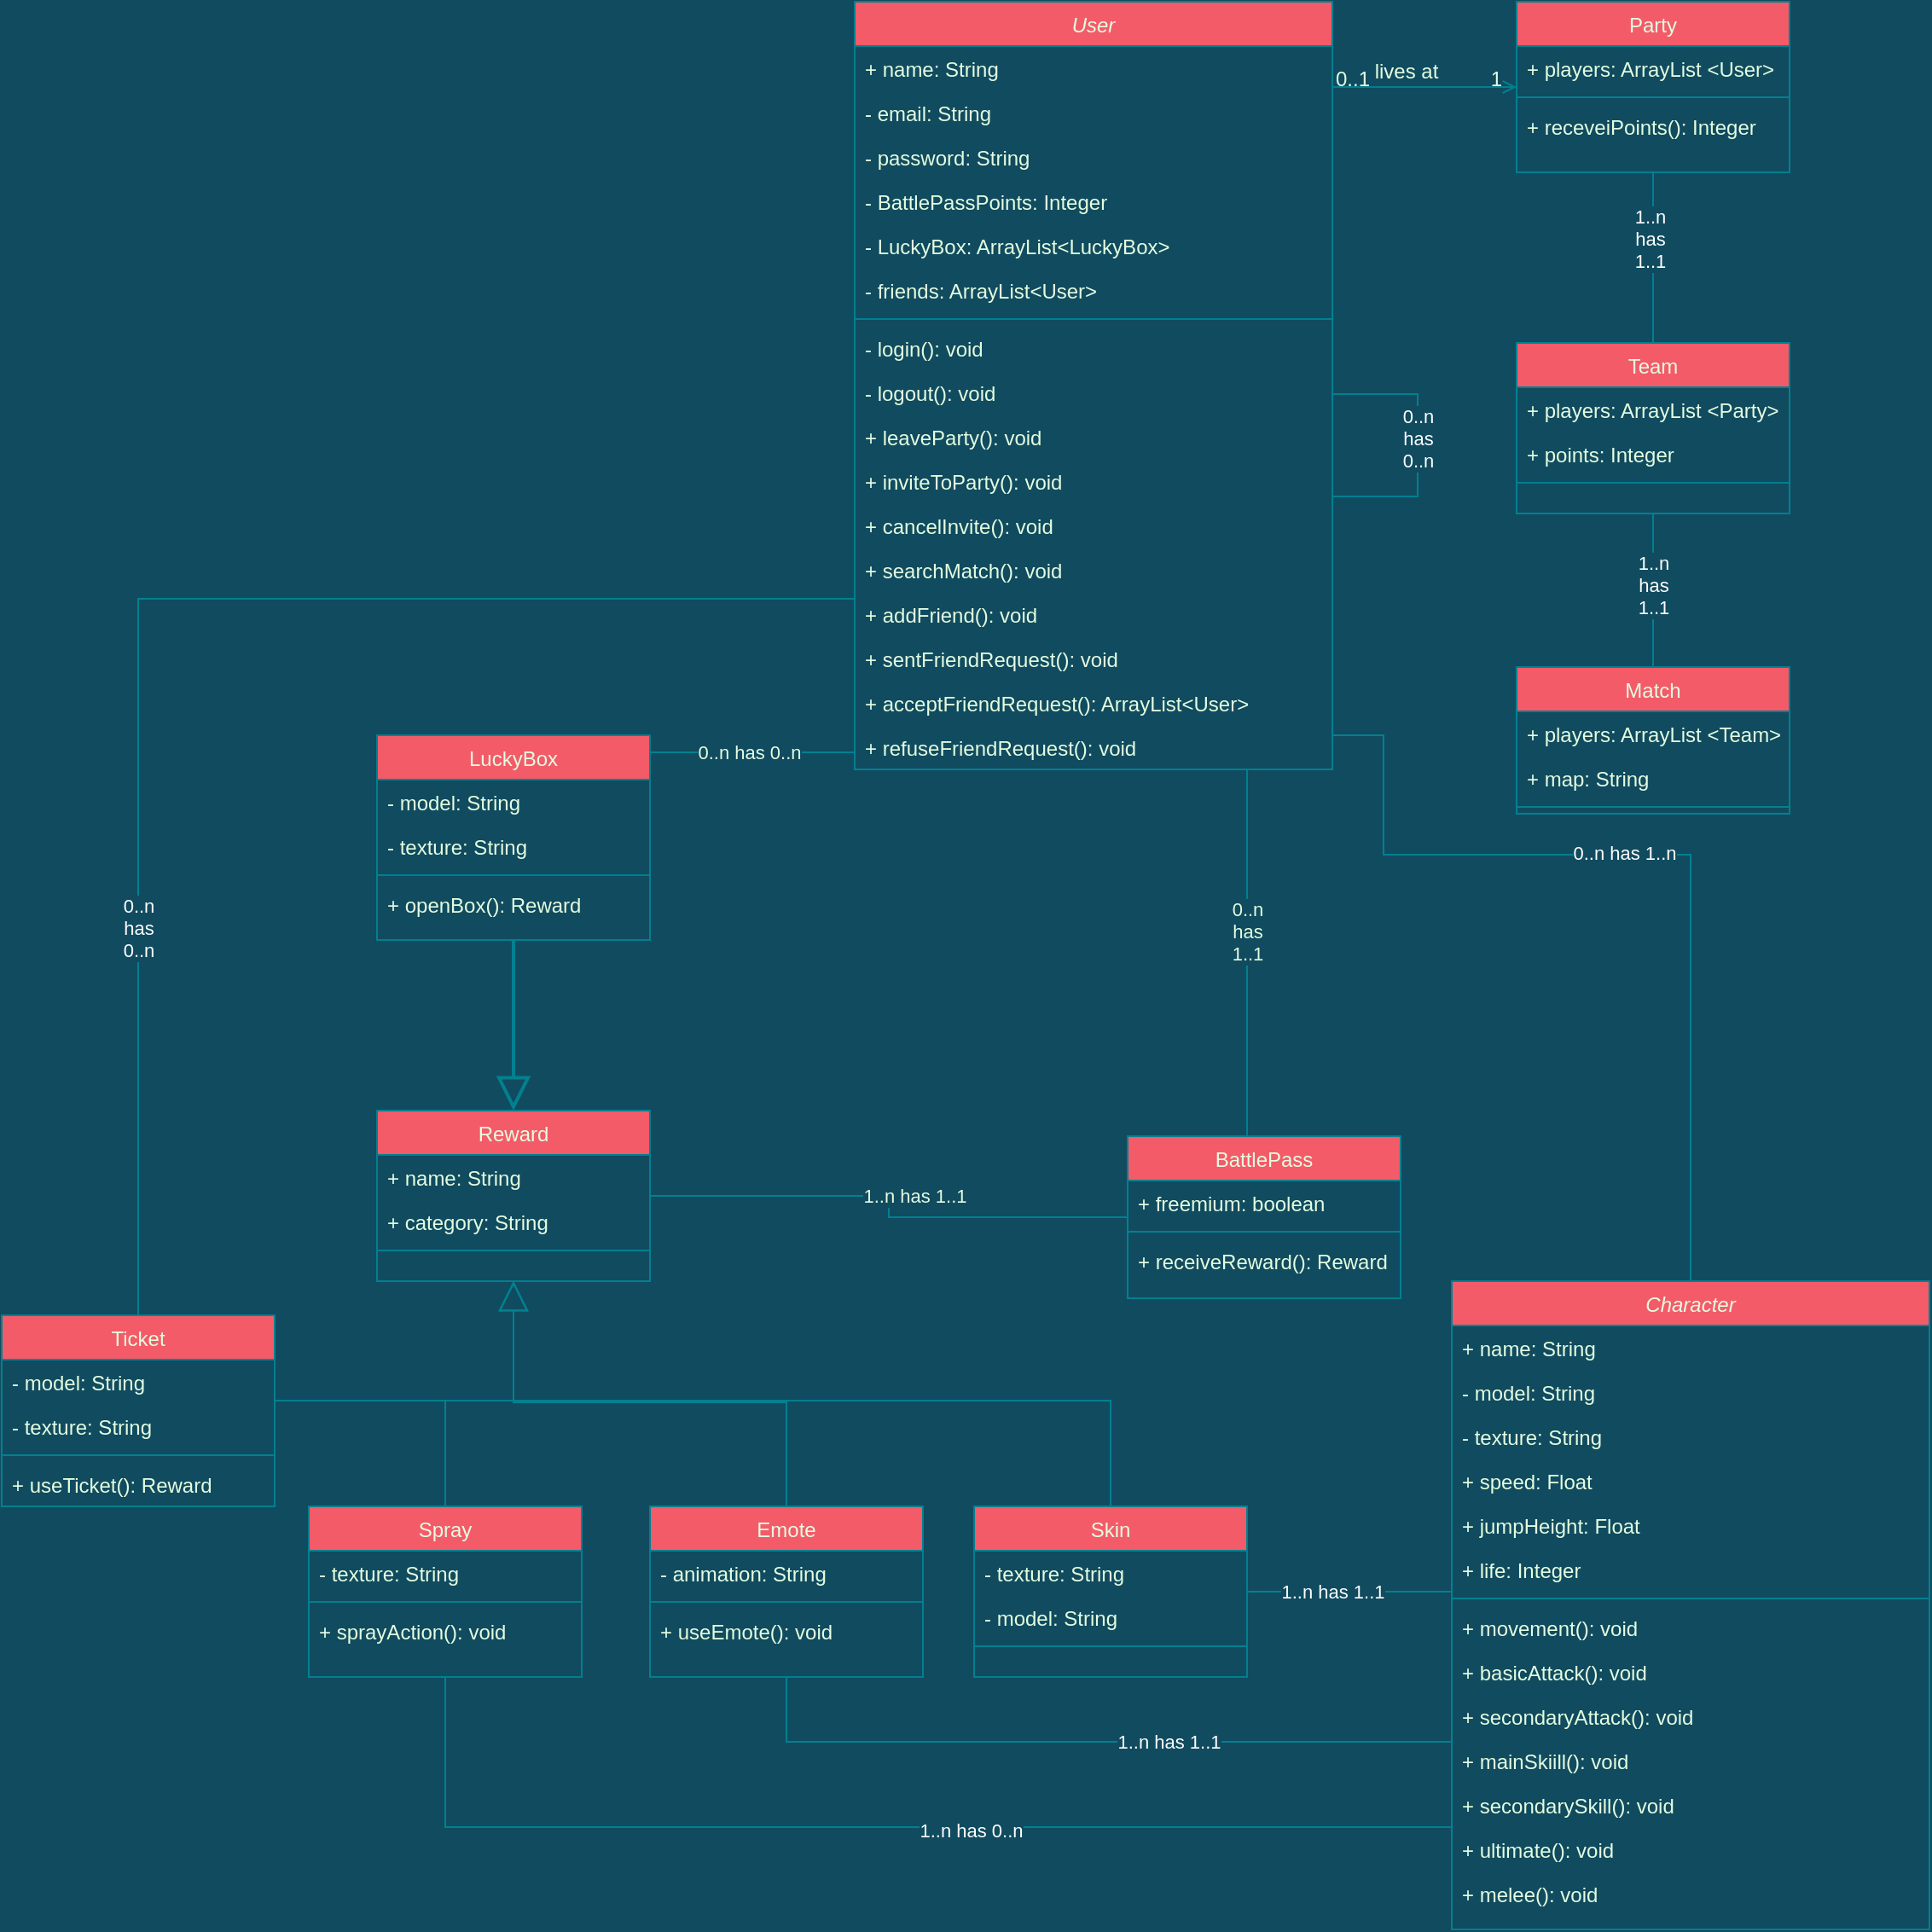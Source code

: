 <mxfile version="20.7.3" type="github">
  <diagram id="C5RBs43oDa-KdzZeNtuy" name="Page-1">
    <mxGraphModel dx="1836" dy="573" grid="1" gridSize="10" guides="1" tooltips="1" connect="1" arrows="1" fold="1" page="1" pageScale="1" pageWidth="827" pageHeight="1169" background="#114B5F" math="0" shadow="0">
      <root>
        <mxCell id="WIyWlLk6GJQsqaUBKTNV-0" />
        <mxCell id="WIyWlLk6GJQsqaUBKTNV-1" parent="WIyWlLk6GJQsqaUBKTNV-0" />
        <mxCell id="tmerNh61m2oUfgp1v08B-69" style="edgeStyle=orthogonalEdgeStyle;rounded=0;orthogonalLoop=1;jettySize=auto;html=1;labelBackgroundColor=#114B5F;strokeColor=#028090;fontColor=#FFFFFF;endArrow=none;endFill=0;endSize=15;fillColor=#F45B69;" parent="WIyWlLk6GJQsqaUBKTNV-1" source="zkfFHV4jXpPFQw0GAbJ--0" target="tmerNh61m2oUfgp1v08B-45" edge="1">
          <mxGeometry relative="1" as="geometry">
            <Array as="points">
              <mxPoint x="430" y="550" />
              <mxPoint x="430" y="620" />
              <mxPoint x="610" y="620" />
            </Array>
          </mxGeometry>
        </mxCell>
        <mxCell id="tmerNh61m2oUfgp1v08B-70" value="0..n has 1..n" style="edgeLabel;html=1;align=center;verticalAlign=middle;resizable=0;points=[];fontColor=#FFFFFF;labelBackgroundColor=#114B5F;" parent="tmerNh61m2oUfgp1v08B-69" vertex="1" connectable="0">
          <mxGeometry x="-0.09" y="1" relative="1" as="geometry">
            <mxPoint as="offset" />
          </mxGeometry>
        </mxCell>
        <mxCell id="zkfFHV4jXpPFQw0GAbJ--0" value="User" style="swimlane;fontStyle=2;align=center;verticalAlign=top;childLayout=stackLayout;horizontal=1;startSize=26;horizontalStack=0;resizeParent=1;resizeLast=0;collapsible=1;marginBottom=0;rounded=0;shadow=0;strokeWidth=1;fillColor=#F45B69;strokeColor=#028090;fontColor=#E4FDE1;" parent="WIyWlLk6GJQsqaUBKTNV-1" vertex="1">
          <mxGeometry x="120" y="120" width="280" height="450" as="geometry">
            <mxRectangle x="230" y="140" width="160" height="26" as="alternateBounds" />
          </mxGeometry>
        </mxCell>
        <mxCell id="zkfFHV4jXpPFQw0GAbJ--1" value="+ name: String" style="text;align=left;verticalAlign=top;spacingLeft=4;spacingRight=4;overflow=hidden;rotatable=0;points=[[0,0.5],[1,0.5]];portConstraint=eastwest;fontColor=#E4FDE1;" parent="zkfFHV4jXpPFQw0GAbJ--0" vertex="1">
          <mxGeometry y="26" width="280" height="26" as="geometry" />
        </mxCell>
        <mxCell id="zkfFHV4jXpPFQw0GAbJ--2" value="- email: String" style="text;align=left;verticalAlign=top;spacingLeft=4;spacingRight=4;overflow=hidden;rotatable=0;points=[[0,0.5],[1,0.5]];portConstraint=eastwest;rounded=0;shadow=0;html=0;fontColor=#E4FDE1;" parent="zkfFHV4jXpPFQw0GAbJ--0" vertex="1">
          <mxGeometry y="52" width="280" height="26" as="geometry" />
        </mxCell>
        <mxCell id="zkfFHV4jXpPFQw0GAbJ--3" value="- password: String" style="text;align=left;verticalAlign=top;spacingLeft=4;spacingRight=4;overflow=hidden;rotatable=0;points=[[0,0.5],[1,0.5]];portConstraint=eastwest;rounded=0;shadow=0;html=0;fontColor=#E4FDE1;" parent="zkfFHV4jXpPFQw0GAbJ--0" vertex="1">
          <mxGeometry y="78" width="280" height="26" as="geometry" />
        </mxCell>
        <mxCell id="Cb7bU1tl5uYqyNxueSW6-0" value="- BattlePassPoints: Integer" style="text;align=left;verticalAlign=top;spacingLeft=4;spacingRight=4;overflow=hidden;rotatable=0;points=[[0,0.5],[1,0.5]];portConstraint=eastwest;rounded=0;shadow=0;html=0;fontColor=#E4FDE1;" parent="zkfFHV4jXpPFQw0GAbJ--0" vertex="1">
          <mxGeometry y="104" width="280" height="26" as="geometry" />
        </mxCell>
        <mxCell id="Cb7bU1tl5uYqyNxueSW6-1" value="- LuckyBox: ArrayList&lt;LuckyBox&gt;" style="text;align=left;verticalAlign=top;spacingLeft=4;spacingRight=4;overflow=hidden;rotatable=0;points=[[0,0.5],[1,0.5]];portConstraint=eastwest;rounded=0;shadow=0;html=0;fontColor=#E4FDE1;" parent="zkfFHV4jXpPFQw0GAbJ--0" vertex="1">
          <mxGeometry y="130" width="280" height="26" as="geometry" />
        </mxCell>
        <mxCell id="Cb7bU1tl5uYqyNxueSW6-10" value="- friends: ArrayList&lt;User&gt;" style="text;align=left;verticalAlign=top;spacingLeft=4;spacingRight=4;overflow=hidden;rotatable=0;points=[[0,0.5],[1,0.5]];portConstraint=eastwest;rounded=0;shadow=0;html=0;fontColor=#E4FDE1;" parent="zkfFHV4jXpPFQw0GAbJ--0" vertex="1">
          <mxGeometry y="156" width="280" height="26" as="geometry" />
        </mxCell>
        <mxCell id="zkfFHV4jXpPFQw0GAbJ--4" value="" style="line;html=1;strokeWidth=1;align=left;verticalAlign=middle;spacingTop=-1;spacingLeft=3;spacingRight=3;rotatable=0;labelPosition=right;points=[];portConstraint=eastwest;labelBackgroundColor=#114B5F;fillColor=#F45B69;strokeColor=#028090;fontColor=#E4FDE1;" parent="zkfFHV4jXpPFQw0GAbJ--0" vertex="1">
          <mxGeometry y="182" width="280" height="8" as="geometry" />
        </mxCell>
        <mxCell id="zkfFHV4jXpPFQw0GAbJ--5" value="- login(): void" style="text;align=left;verticalAlign=top;spacingLeft=4;spacingRight=4;overflow=hidden;rotatable=0;points=[[0,0.5],[1,0.5]];portConstraint=eastwest;fontColor=#E4FDE1;" parent="zkfFHV4jXpPFQw0GAbJ--0" vertex="1">
          <mxGeometry y="190" width="280" height="26" as="geometry" />
        </mxCell>
        <mxCell id="Cb7bU1tl5uYqyNxueSW6-2" value="- logout(): void" style="text;align=left;verticalAlign=top;spacingLeft=4;spacingRight=4;overflow=hidden;rotatable=0;points=[[0,0.5],[1,0.5]];portConstraint=eastwest;fontColor=#E4FDE1;" parent="zkfFHV4jXpPFQw0GAbJ--0" vertex="1">
          <mxGeometry y="216" width="280" height="26" as="geometry" />
        </mxCell>
        <mxCell id="Cb7bU1tl5uYqyNxueSW6-3" value="+ leaveParty(): void" style="text;align=left;verticalAlign=top;spacingLeft=4;spacingRight=4;overflow=hidden;rotatable=0;points=[[0,0.5],[1,0.5]];portConstraint=eastwest;fontColor=#E4FDE1;" parent="zkfFHV4jXpPFQw0GAbJ--0" vertex="1">
          <mxGeometry y="242" width="280" height="26" as="geometry" />
        </mxCell>
        <mxCell id="Cb7bU1tl5uYqyNxueSW6-4" value="+ inviteToParty(): void" style="text;align=left;verticalAlign=top;spacingLeft=4;spacingRight=4;overflow=hidden;rotatable=0;points=[[0,0.5],[1,0.5]];portConstraint=eastwest;fontColor=#E4FDE1;" parent="zkfFHV4jXpPFQw0GAbJ--0" vertex="1">
          <mxGeometry y="268" width="280" height="26" as="geometry" />
        </mxCell>
        <mxCell id="Cb7bU1tl5uYqyNxueSW6-5" value="+ cancelInvite(): void" style="text;align=left;verticalAlign=top;spacingLeft=4;spacingRight=4;overflow=hidden;rotatable=0;points=[[0,0.5],[1,0.5]];portConstraint=eastwest;fontColor=#E4FDE1;" parent="zkfFHV4jXpPFQw0GAbJ--0" vertex="1">
          <mxGeometry y="294" width="280" height="26" as="geometry" />
        </mxCell>
        <mxCell id="Cb7bU1tl5uYqyNxueSW6-6" value="+ searchMatch(): void" style="text;align=left;verticalAlign=top;spacingLeft=4;spacingRight=4;overflow=hidden;rotatable=0;points=[[0,0.5],[1,0.5]];portConstraint=eastwest;fontColor=#E4FDE1;" parent="zkfFHV4jXpPFQw0GAbJ--0" vertex="1">
          <mxGeometry y="320" width="280" height="26" as="geometry" />
        </mxCell>
        <mxCell id="Cb7bU1tl5uYqyNxueSW6-7" value="+ addFriend(): void" style="text;align=left;verticalAlign=top;spacingLeft=4;spacingRight=4;overflow=hidden;rotatable=0;points=[[0,0.5],[1,0.5]];portConstraint=eastwest;fontColor=#E4FDE1;" parent="zkfFHV4jXpPFQw0GAbJ--0" vertex="1">
          <mxGeometry y="346" width="280" height="26" as="geometry" />
        </mxCell>
        <mxCell id="Cb7bU1tl5uYqyNxueSW6-9" value="+ sentFriendRequest(): void" style="text;align=left;verticalAlign=top;spacingLeft=4;spacingRight=4;overflow=hidden;rotatable=0;points=[[0,0.5],[1,0.5]];portConstraint=eastwest;fontColor=#E4FDE1;" parent="zkfFHV4jXpPFQw0GAbJ--0" vertex="1">
          <mxGeometry y="372" width="280" height="26" as="geometry" />
        </mxCell>
        <mxCell id="Cb7bU1tl5uYqyNxueSW6-11" value="+ acceptFriendRequest(): ArrayList&lt;User&gt;" style="text;align=left;verticalAlign=top;spacingLeft=4;spacingRight=4;overflow=hidden;rotatable=0;points=[[0,0.5],[1,0.5]];portConstraint=eastwest;fontColor=#E4FDE1;" parent="zkfFHV4jXpPFQw0GAbJ--0" vertex="1">
          <mxGeometry y="398" width="280" height="26" as="geometry" />
        </mxCell>
        <mxCell id="Cb7bU1tl5uYqyNxueSW6-8" value="+ refuseFriendRequest(): void" style="text;align=left;verticalAlign=top;spacingLeft=4;spacingRight=4;overflow=hidden;rotatable=0;points=[[0,0.5],[1,0.5]];portConstraint=eastwest;fontColor=#E4FDE1;" parent="zkfFHV4jXpPFQw0GAbJ--0" vertex="1">
          <mxGeometry y="424" width="280" height="26" as="geometry" />
        </mxCell>
        <mxCell id="Cb7bU1tl5uYqyNxueSW6-14" style="edgeStyle=orthogonalEdgeStyle;rounded=0;orthogonalLoop=1;jettySize=auto;html=1;strokeColor=#028090;fontColor=#E4FDE1;fillColor=#F45B69;endArrow=none;endFill=0;endSize=6;startSize=6;jumpSize=6;labelBackgroundColor=#114B5F;" parent="WIyWlLk6GJQsqaUBKTNV-1" source="zkfFHV4jXpPFQw0GAbJ--6" target="zkfFHV4jXpPFQw0GAbJ--0" edge="1">
          <mxGeometry relative="1" as="geometry">
            <Array as="points">
              <mxPoint x="60" y="560" />
              <mxPoint x="60" y="560" />
            </Array>
          </mxGeometry>
        </mxCell>
        <mxCell id="tmerNh61m2oUfgp1v08B-2" value="0..n has 0..n" style="edgeLabel;html=1;align=center;verticalAlign=middle;resizable=0;points=[];labelBackgroundColor=#114B5F;fontColor=#E4FDE1;" parent="Cb7bU1tl5uYqyNxueSW6-14" vertex="1" connectable="0">
          <mxGeometry x="0.14" y="-1" relative="1" as="geometry">
            <mxPoint x="-11" y="-1" as="offset" />
          </mxGeometry>
        </mxCell>
        <mxCell id="Cb7bU1tl5uYqyNxueSW6-21" style="edgeStyle=orthogonalEdgeStyle;rounded=0;jumpSize=6;orthogonalLoop=1;jettySize=auto;html=1;strokeColor=#028090;fontColor=#E4FDE1;endArrow=block;endFill=0;startSize=6;endSize=15;fillColor=#F45B69;strokeWidth=2;labelBackgroundColor=#114B5F;" parent="WIyWlLk6GJQsqaUBKTNV-1" source="zkfFHV4jXpPFQw0GAbJ--6" target="Cb7bU1tl5uYqyNxueSW6-17" edge="1">
          <mxGeometry relative="1" as="geometry" />
        </mxCell>
        <mxCell id="zkfFHV4jXpPFQw0GAbJ--6" value="LuckyBox" style="swimlane;fontStyle=0;align=center;verticalAlign=top;childLayout=stackLayout;horizontal=1;startSize=26;horizontalStack=0;resizeParent=1;resizeLast=0;collapsible=1;marginBottom=0;rounded=0;shadow=0;strokeWidth=1;fillColor=#F45B69;strokeColor=#028090;fontColor=#E4FDE1;" parent="WIyWlLk6GJQsqaUBKTNV-1" vertex="1">
          <mxGeometry x="-160" y="550" width="160" height="120" as="geometry">
            <mxRectangle x="130" y="380" width="160" height="26" as="alternateBounds" />
          </mxGeometry>
        </mxCell>
        <mxCell id="zkfFHV4jXpPFQw0GAbJ--7" value="- model: String" style="text;align=left;verticalAlign=top;spacingLeft=4;spacingRight=4;overflow=hidden;rotatable=0;points=[[0,0.5],[1,0.5]];portConstraint=eastwest;fontColor=#E4FDE1;" parent="zkfFHV4jXpPFQw0GAbJ--6" vertex="1">
          <mxGeometry y="26" width="160" height="26" as="geometry" />
        </mxCell>
        <mxCell id="zkfFHV4jXpPFQw0GAbJ--8" value="- texture: String" style="text;align=left;verticalAlign=top;spacingLeft=4;spacingRight=4;overflow=hidden;rotatable=0;points=[[0,0.5],[1,0.5]];portConstraint=eastwest;rounded=0;shadow=0;html=0;fontColor=#E4FDE1;" parent="zkfFHV4jXpPFQw0GAbJ--6" vertex="1">
          <mxGeometry y="52" width="160" height="26" as="geometry" />
        </mxCell>
        <mxCell id="zkfFHV4jXpPFQw0GAbJ--9" value="" style="line;html=1;strokeWidth=1;align=left;verticalAlign=middle;spacingTop=-1;spacingLeft=3;spacingRight=3;rotatable=0;labelPosition=right;points=[];portConstraint=eastwest;labelBackgroundColor=#114B5F;fillColor=#F45B69;strokeColor=#028090;fontColor=#E4FDE1;" parent="zkfFHV4jXpPFQw0GAbJ--6" vertex="1">
          <mxGeometry y="78" width="160" height="8" as="geometry" />
        </mxCell>
        <mxCell id="Cb7bU1tl5uYqyNxueSW6-13" value="+ openBox(): Reward" style="text;align=left;verticalAlign=top;spacingLeft=4;spacingRight=4;overflow=hidden;rotatable=0;points=[[0,0.5],[1,0.5]];portConstraint=eastwest;rounded=0;shadow=0;html=0;fontColor=#E4FDE1;" parent="zkfFHV4jXpPFQw0GAbJ--6" vertex="1">
          <mxGeometry y="86" width="160" height="26" as="geometry" />
        </mxCell>
        <mxCell id="Cb7bU1tl5uYqyNxueSW6-15" style="edgeStyle=orthogonalEdgeStyle;rounded=0;jumpSize=6;orthogonalLoop=1;jettySize=auto;html=1;strokeColor=#028090;fontColor=#E4FDE1;endArrow=none;endFill=0;startSize=6;endSize=6;fillColor=#F45B69;labelBackgroundColor=#114B5F;" parent="WIyWlLk6GJQsqaUBKTNV-1" source="zkfFHV4jXpPFQw0GAbJ--13" target="zkfFHV4jXpPFQw0GAbJ--0" edge="1">
          <mxGeometry relative="1" as="geometry">
            <Array as="points">
              <mxPoint x="350" y="680" />
              <mxPoint x="350" y="680" />
            </Array>
          </mxGeometry>
        </mxCell>
        <mxCell id="tmerNh61m2oUfgp1v08B-1" value="0..n&lt;br&gt;has&lt;br&gt;1..1" style="edgeLabel;html=1;align=center;verticalAlign=middle;resizable=0;points=[];labelBackgroundColor=#114B5F;fontColor=#E4FDE1;" parent="Cb7bU1tl5uYqyNxueSW6-15" vertex="1" connectable="0">
          <mxGeometry x="0.12" relative="1" as="geometry">
            <mxPoint as="offset" />
          </mxGeometry>
        </mxCell>
        <mxCell id="zkfFHV4jXpPFQw0GAbJ--13" value="BattlePass" style="swimlane;fontStyle=0;align=center;verticalAlign=top;childLayout=stackLayout;horizontal=1;startSize=26;horizontalStack=0;resizeParent=1;resizeLast=0;collapsible=1;marginBottom=0;rounded=0;shadow=0;strokeWidth=1;fillColor=#F45B69;strokeColor=#028090;fontColor=#E4FDE1;" parent="WIyWlLk6GJQsqaUBKTNV-1" vertex="1">
          <mxGeometry x="280" y="785" width="160" height="95" as="geometry">
            <mxRectangle x="340" y="380" width="170" height="26" as="alternateBounds" />
          </mxGeometry>
        </mxCell>
        <mxCell id="zkfFHV4jXpPFQw0GAbJ--14" value="+ freemium: boolean" style="text;align=left;verticalAlign=top;spacingLeft=4;spacingRight=4;overflow=hidden;rotatable=0;points=[[0,0.5],[1,0.5]];portConstraint=eastwest;fontColor=#E4FDE1;" parent="zkfFHV4jXpPFQw0GAbJ--13" vertex="1">
          <mxGeometry y="26" width="160" height="26" as="geometry" />
        </mxCell>
        <mxCell id="zkfFHV4jXpPFQw0GAbJ--15" value="" style="line;html=1;strokeWidth=1;align=left;verticalAlign=middle;spacingTop=-1;spacingLeft=3;spacingRight=3;rotatable=0;labelPosition=right;points=[];portConstraint=eastwest;labelBackgroundColor=#114B5F;fillColor=#F45B69;strokeColor=#028090;fontColor=#E4FDE1;" parent="zkfFHV4jXpPFQw0GAbJ--13" vertex="1">
          <mxGeometry y="52" width="160" height="8" as="geometry" />
        </mxCell>
        <mxCell id="tmerNh61m2oUfgp1v08B-71" value="+ receiveReward(): Reward" style="text;align=left;verticalAlign=top;spacingLeft=4;spacingRight=4;overflow=hidden;rotatable=0;points=[[0,0.5],[1,0.5]];portConstraint=eastwest;fontColor=#E4FDE1;" parent="zkfFHV4jXpPFQw0GAbJ--13" vertex="1">
          <mxGeometry y="60" width="160" height="26" as="geometry" />
        </mxCell>
        <mxCell id="tmerNh61m2oUfgp1v08B-42" style="edgeStyle=orthogonalEdgeStyle;rounded=0;orthogonalLoop=1;jettySize=auto;html=1;strokeColor=#028090;fontColor=#FFFFFF;endArrow=none;endFill=0;endSize=15;fillColor=#F45B69;" parent="WIyWlLk6GJQsqaUBKTNV-1" source="zkfFHV4jXpPFQw0GAbJ--17" target="tmerNh61m2oUfgp1v08B-33" edge="1">
          <mxGeometry relative="1" as="geometry" />
        </mxCell>
        <mxCell id="tmerNh61m2oUfgp1v08B-43" value="1..n&lt;br&gt;has&lt;br&gt;1..1" style="edgeLabel;html=1;align=center;verticalAlign=middle;resizable=0;points=[];fontColor=#FFFFFF;labelBackgroundColor=#114B5F;" parent="tmerNh61m2oUfgp1v08B-42" vertex="1" connectable="0">
          <mxGeometry x="-0.228" y="-2" relative="1" as="geometry">
            <mxPoint as="offset" />
          </mxGeometry>
        </mxCell>
        <mxCell id="zkfFHV4jXpPFQw0GAbJ--17" value="Party" style="swimlane;fontStyle=0;align=center;verticalAlign=top;childLayout=stackLayout;horizontal=1;startSize=26;horizontalStack=0;resizeParent=1;resizeLast=0;collapsible=1;marginBottom=0;rounded=0;shadow=0;strokeWidth=1;fillColor=#F45B69;strokeColor=#028090;fontColor=#E4FDE1;" parent="WIyWlLk6GJQsqaUBKTNV-1" vertex="1">
          <mxGeometry x="508" y="120" width="160" height="100" as="geometry">
            <mxRectangle x="550" y="140" width="160" height="26" as="alternateBounds" />
          </mxGeometry>
        </mxCell>
        <mxCell id="zkfFHV4jXpPFQw0GAbJ--18" value="+ players: ArrayList &lt;User&gt;" style="text;align=left;verticalAlign=top;spacingLeft=4;spacingRight=4;overflow=hidden;rotatable=0;points=[[0,0.5],[1,0.5]];portConstraint=eastwest;fontColor=#E4FDE1;" parent="zkfFHV4jXpPFQw0GAbJ--17" vertex="1">
          <mxGeometry y="26" width="160" height="26" as="geometry" />
        </mxCell>
        <mxCell id="zkfFHV4jXpPFQw0GAbJ--23" value="" style="line;html=1;strokeWidth=1;align=left;verticalAlign=middle;spacingTop=-1;spacingLeft=3;spacingRight=3;rotatable=0;labelPosition=right;points=[];portConstraint=eastwest;labelBackgroundColor=#114B5F;fillColor=#F45B69;strokeColor=#028090;fontColor=#E4FDE1;" parent="zkfFHV4jXpPFQw0GAbJ--17" vertex="1">
          <mxGeometry y="52" width="160" height="8" as="geometry" />
        </mxCell>
        <mxCell id="zkfFHV4jXpPFQw0GAbJ--24" value="+ receveiPoints(): Integer" style="text;align=left;verticalAlign=top;spacingLeft=4;spacingRight=4;overflow=hidden;rotatable=0;points=[[0,0.5],[1,0.5]];portConstraint=eastwest;fontColor=#E4FDE1;" parent="zkfFHV4jXpPFQw0GAbJ--17" vertex="1">
          <mxGeometry y="60" width="160" height="26" as="geometry" />
        </mxCell>
        <mxCell id="zkfFHV4jXpPFQw0GAbJ--26" value="" style="endArrow=open;shadow=0;strokeWidth=1;rounded=0;endFill=1;edgeStyle=elbowEdgeStyle;elbow=vertical;labelBackgroundColor=#114B5F;strokeColor=#028090;fontColor=#E4FDE1;" parent="WIyWlLk6GJQsqaUBKTNV-1" source="zkfFHV4jXpPFQw0GAbJ--0" target="zkfFHV4jXpPFQw0GAbJ--17" edge="1">
          <mxGeometry x="0.5" y="41" relative="1" as="geometry">
            <mxPoint x="380" y="192" as="sourcePoint" />
            <mxPoint x="540" y="192" as="targetPoint" />
            <mxPoint x="-40" y="32" as="offset" />
          </mxGeometry>
        </mxCell>
        <mxCell id="zkfFHV4jXpPFQw0GAbJ--27" value="0..1" style="resizable=0;align=left;verticalAlign=bottom;labelBackgroundColor=none;fontSize=12;fillColor=#F45B69;strokeColor=#028090;fontColor=#E4FDE1;" parent="zkfFHV4jXpPFQw0GAbJ--26" connectable="0" vertex="1">
          <mxGeometry x="-1" relative="1" as="geometry">
            <mxPoint y="4" as="offset" />
          </mxGeometry>
        </mxCell>
        <mxCell id="zkfFHV4jXpPFQw0GAbJ--28" value="1" style="resizable=0;align=right;verticalAlign=bottom;labelBackgroundColor=none;fontSize=12;fillColor=#F45B69;strokeColor=#028090;fontColor=#E4FDE1;" parent="zkfFHV4jXpPFQw0GAbJ--26" connectable="0" vertex="1">
          <mxGeometry x="1" relative="1" as="geometry">
            <mxPoint x="-7" y="4" as="offset" />
          </mxGeometry>
        </mxCell>
        <mxCell id="zkfFHV4jXpPFQw0GAbJ--29" value="lives at" style="text;html=1;resizable=0;points=[];;align=center;verticalAlign=middle;labelBackgroundColor=none;rounded=0;shadow=0;strokeWidth=1;fontSize=12;fontColor=#E4FDE1;" parent="zkfFHV4jXpPFQw0GAbJ--26" vertex="1" connectable="0">
          <mxGeometry x="0.5" y="49" relative="1" as="geometry">
            <mxPoint x="-38" y="40" as="offset" />
          </mxGeometry>
        </mxCell>
        <mxCell id="Cb7bU1tl5uYqyNxueSW6-22" style="edgeStyle=orthogonalEdgeStyle;rounded=0;jumpSize=6;orthogonalLoop=1;jettySize=auto;html=1;strokeColor=#028090;fontColor=#E4FDE1;endArrow=none;endFill=0;startSize=6;endSize=6;fillColor=#F45B69;labelBackgroundColor=#114B5F;" parent="WIyWlLk6GJQsqaUBKTNV-1" source="Cb7bU1tl5uYqyNxueSW6-17" target="zkfFHV4jXpPFQw0GAbJ--13" edge="1">
          <mxGeometry relative="1" as="geometry" />
        </mxCell>
        <mxCell id="tmerNh61m2oUfgp1v08B-0" value="1..n has 1..1" style="edgeLabel;html=1;align=center;verticalAlign=middle;resizable=0;points=[];labelBackgroundColor=#114B5F;fontColor=#E4FDE1;" parent="Cb7bU1tl5uYqyNxueSW6-22" vertex="1" connectable="0">
          <mxGeometry x="-0.11" y="-3" relative="1" as="geometry">
            <mxPoint x="25" y="-3" as="offset" />
          </mxGeometry>
        </mxCell>
        <mxCell id="Cb7bU1tl5uYqyNxueSW6-17" value="Reward" style="swimlane;fontStyle=0;align=center;verticalAlign=top;childLayout=stackLayout;horizontal=1;startSize=26;horizontalStack=0;resizeParent=1;resizeLast=0;collapsible=1;marginBottom=0;rounded=0;shadow=0;strokeWidth=1;fillColor=#F45B69;strokeColor=#028090;fontColor=#E4FDE1;" parent="WIyWlLk6GJQsqaUBKTNV-1" vertex="1">
          <mxGeometry x="-160" y="770" width="160" height="100" as="geometry">
            <mxRectangle x="340" y="380" width="170" height="26" as="alternateBounds" />
          </mxGeometry>
        </mxCell>
        <mxCell id="Cb7bU1tl5uYqyNxueSW6-18" value="+ name: String" style="text;align=left;verticalAlign=top;spacingLeft=4;spacingRight=4;overflow=hidden;rotatable=0;points=[[0,0.5],[1,0.5]];portConstraint=eastwest;fontColor=#E4FDE1;" parent="Cb7bU1tl5uYqyNxueSW6-17" vertex="1">
          <mxGeometry y="26" width="160" height="26" as="geometry" />
        </mxCell>
        <mxCell id="Cb7bU1tl5uYqyNxueSW6-20" value="+ category: String" style="text;align=left;verticalAlign=top;spacingLeft=4;spacingRight=4;overflow=hidden;rotatable=0;points=[[0,0.5],[1,0.5]];portConstraint=eastwest;fontColor=#E4FDE1;" parent="Cb7bU1tl5uYqyNxueSW6-17" vertex="1">
          <mxGeometry y="52" width="160" height="26" as="geometry" />
        </mxCell>
        <mxCell id="Cb7bU1tl5uYqyNxueSW6-19" value="" style="line;html=1;strokeWidth=1;align=left;verticalAlign=middle;spacingTop=-1;spacingLeft=3;spacingRight=3;rotatable=0;labelPosition=right;points=[];portConstraint=eastwest;labelBackgroundColor=#114B5F;fillColor=#F45B69;strokeColor=#028090;fontColor=#E4FDE1;" parent="Cb7bU1tl5uYqyNxueSW6-17" vertex="1">
          <mxGeometry y="78" width="160" height="8" as="geometry" />
        </mxCell>
        <mxCell id="tmerNh61m2oUfgp1v08B-9" style="edgeStyle=orthogonalEdgeStyle;rounded=0;orthogonalLoop=1;jettySize=auto;html=1;labelBackgroundColor=#114B5F;strokeColor=#028090;fontColor=#E4FDE1;endArrow=block;endFill=0;endSize=15;" parent="WIyWlLk6GJQsqaUBKTNV-1" source="tmerNh61m2oUfgp1v08B-3" target="Cb7bU1tl5uYqyNxueSW6-17" edge="1">
          <mxGeometry relative="1" as="geometry">
            <Array as="points">
              <mxPoint x="-80" y="940" />
            </Array>
          </mxGeometry>
        </mxCell>
        <mxCell id="tmerNh61m2oUfgp1v08B-10" style="edgeStyle=orthogonalEdgeStyle;rounded=0;orthogonalLoop=1;jettySize=auto;html=1;strokeColor=#028090;fontColor=#E4FDE1;endArrow=none;endFill=0;endSize=15;fillColor=#F45B69;" parent="WIyWlLk6GJQsqaUBKTNV-1" source="tmerNh61m2oUfgp1v08B-3" target="zkfFHV4jXpPFQw0GAbJ--0" edge="1">
          <mxGeometry relative="1" as="geometry">
            <Array as="points">
              <mxPoint x="-300" y="470" />
            </Array>
          </mxGeometry>
        </mxCell>
        <mxCell id="tmerNh61m2oUfgp1v08B-14" value="0..n&lt;br&gt;has&lt;br&gt;0..n" style="edgeLabel;html=1;align=center;verticalAlign=middle;resizable=0;points=[];fontColor=#FFFFFF;labelBackgroundColor=#114B5F;" parent="tmerNh61m2oUfgp1v08B-10" vertex="1" connectable="0">
          <mxGeometry x="-0.451" y="2" relative="1" as="geometry">
            <mxPoint x="2" y="3" as="offset" />
          </mxGeometry>
        </mxCell>
        <mxCell id="tmerNh61m2oUfgp1v08B-3" value="Ticket" style="swimlane;fontStyle=0;align=center;verticalAlign=top;childLayout=stackLayout;horizontal=1;startSize=26;horizontalStack=0;resizeParent=1;resizeLast=0;collapsible=1;marginBottom=0;rounded=0;shadow=0;strokeWidth=1;fillColor=#F45B69;strokeColor=#028090;fontColor=#E4FDE1;" parent="WIyWlLk6GJQsqaUBKTNV-1" vertex="1">
          <mxGeometry x="-380" y="890" width="160" height="112" as="geometry">
            <mxRectangle x="340" y="380" width="170" height="26" as="alternateBounds" />
          </mxGeometry>
        </mxCell>
        <mxCell id="tmerNh61m2oUfgp1v08B-4" value="- model: String" style="text;align=left;verticalAlign=top;spacingLeft=4;spacingRight=4;overflow=hidden;rotatable=0;points=[[0,0.5],[1,0.5]];portConstraint=eastwest;fontColor=#E4FDE1;" parent="tmerNh61m2oUfgp1v08B-3" vertex="1">
          <mxGeometry y="26" width="160" height="26" as="geometry" />
        </mxCell>
        <mxCell id="tmerNh61m2oUfgp1v08B-5" value="- texture: String" style="text;align=left;verticalAlign=top;spacingLeft=4;spacingRight=4;overflow=hidden;rotatable=0;points=[[0,0.5],[1,0.5]];portConstraint=eastwest;fontColor=#E4FDE1;" parent="tmerNh61m2oUfgp1v08B-3" vertex="1">
          <mxGeometry y="52" width="160" height="26" as="geometry" />
        </mxCell>
        <mxCell id="tmerNh61m2oUfgp1v08B-6" value="" style="line;html=1;strokeWidth=1;align=left;verticalAlign=middle;spacingTop=-1;spacingLeft=3;spacingRight=3;rotatable=0;labelPosition=right;points=[];portConstraint=eastwest;labelBackgroundColor=#114B5F;fillColor=#F45B69;strokeColor=#028090;fontColor=#E4FDE1;" parent="tmerNh61m2oUfgp1v08B-3" vertex="1">
          <mxGeometry y="78" width="160" height="8" as="geometry" />
        </mxCell>
        <mxCell id="tmerNh61m2oUfgp1v08B-7" value="+ useTicket(): Reward" style="text;align=left;verticalAlign=top;spacingLeft=4;spacingRight=4;overflow=hidden;rotatable=0;points=[[0,0.5],[1,0.5]];portConstraint=eastwest;fontColor=#E4FDE1;" parent="tmerNh61m2oUfgp1v08B-3" vertex="1">
          <mxGeometry y="86" width="160" height="26" as="geometry" />
        </mxCell>
        <mxCell id="tmerNh61m2oUfgp1v08B-27" style="edgeStyle=orthogonalEdgeStyle;rounded=0;orthogonalLoop=1;jettySize=auto;html=1;strokeColor=#028090;fontColor=#FFFFFF;endArrow=block;endFill=0;endSize=15;fillColor=#F45B69;" parent="WIyWlLk6GJQsqaUBKTNV-1" source="tmerNh61m2oUfgp1v08B-15" target="Cb7bU1tl5uYqyNxueSW6-17" edge="1">
          <mxGeometry relative="1" as="geometry">
            <Array as="points">
              <mxPoint x="-120" y="940" />
              <mxPoint x="-80" y="940" />
            </Array>
          </mxGeometry>
        </mxCell>
        <mxCell id="tmerNh61m2oUfgp1v08B-67" style="edgeStyle=orthogonalEdgeStyle;rounded=0;orthogonalLoop=1;jettySize=auto;html=1;labelBackgroundColor=#114B5F;strokeColor=#028090;fontColor=#FFFFFF;endArrow=none;endFill=0;endSize=15;fillColor=#F45B69;" parent="WIyWlLk6GJQsqaUBKTNV-1" source="tmerNh61m2oUfgp1v08B-15" target="tmerNh61m2oUfgp1v08B-45" edge="1">
          <mxGeometry relative="1" as="geometry">
            <Array as="points">
              <mxPoint x="-120" y="1190" />
            </Array>
          </mxGeometry>
        </mxCell>
        <mxCell id="tmerNh61m2oUfgp1v08B-68" value="1..n has 0..n" style="edgeLabel;html=1;align=center;verticalAlign=middle;resizable=0;points=[];fontColor=#FFFFFF;labelBackgroundColor=#114B5F;" parent="tmerNh61m2oUfgp1v08B-67" vertex="1" connectable="0">
          <mxGeometry x="0.168" y="-2" relative="1" as="geometry">
            <mxPoint as="offset" />
          </mxGeometry>
        </mxCell>
        <mxCell id="tmerNh61m2oUfgp1v08B-15" value="Spray" style="swimlane;fontStyle=0;align=center;verticalAlign=top;childLayout=stackLayout;horizontal=1;startSize=26;horizontalStack=0;resizeParent=1;resizeLast=0;collapsible=1;marginBottom=0;rounded=0;shadow=0;strokeWidth=1;fillColor=#F45B69;strokeColor=#028090;fontColor=#E4FDE1;" parent="WIyWlLk6GJQsqaUBKTNV-1" vertex="1">
          <mxGeometry x="-200" y="1002" width="160" height="100" as="geometry">
            <mxRectangle x="340" y="380" width="170" height="26" as="alternateBounds" />
          </mxGeometry>
        </mxCell>
        <mxCell id="tmerNh61m2oUfgp1v08B-16" value="- texture: String" style="text;align=left;verticalAlign=top;spacingLeft=4;spacingRight=4;overflow=hidden;rotatable=0;points=[[0,0.5],[1,0.5]];portConstraint=eastwest;fontColor=#E4FDE1;" parent="tmerNh61m2oUfgp1v08B-15" vertex="1">
          <mxGeometry y="26" width="160" height="26" as="geometry" />
        </mxCell>
        <mxCell id="tmerNh61m2oUfgp1v08B-18" value="" style="line;html=1;strokeWidth=1;align=left;verticalAlign=middle;spacingTop=-1;spacingLeft=3;spacingRight=3;rotatable=0;labelPosition=right;points=[];portConstraint=eastwest;labelBackgroundColor=#114B5F;fillColor=#F45B69;strokeColor=#028090;fontColor=#E4FDE1;" parent="tmerNh61m2oUfgp1v08B-15" vertex="1">
          <mxGeometry y="52" width="160" height="8" as="geometry" />
        </mxCell>
        <mxCell id="tmerNh61m2oUfgp1v08B-30" value="+ sprayAction(): void" style="text;align=left;verticalAlign=top;spacingLeft=4;spacingRight=4;overflow=hidden;rotatable=0;points=[[0,0.5],[1,0.5]];portConstraint=eastwest;fontColor=#E4FDE1;" parent="tmerNh61m2oUfgp1v08B-15" vertex="1">
          <mxGeometry y="60" width="160" height="26" as="geometry" />
        </mxCell>
        <mxCell id="tmerNh61m2oUfgp1v08B-28" style="edgeStyle=orthogonalEdgeStyle;rounded=0;orthogonalLoop=1;jettySize=auto;html=1;strokeColor=#028090;fontColor=#FFFFFF;endArrow=block;endFill=0;endSize=15;fillColor=#F45B69;" parent="WIyWlLk6GJQsqaUBKTNV-1" source="tmerNh61m2oUfgp1v08B-19" target="Cb7bU1tl5uYqyNxueSW6-17" edge="1">
          <mxGeometry relative="1" as="geometry" />
        </mxCell>
        <mxCell id="tmerNh61m2oUfgp1v08B-65" style="edgeStyle=orthogonalEdgeStyle;rounded=0;orthogonalLoop=1;jettySize=auto;html=1;strokeColor=#028090;fontColor=#FFFFFF;endArrow=none;endFill=0;endSize=15;fillColor=#F45B69;labelBackgroundColor=#114B5F;" parent="WIyWlLk6GJQsqaUBKTNV-1" source="tmerNh61m2oUfgp1v08B-19" target="tmerNh61m2oUfgp1v08B-45" edge="1">
          <mxGeometry relative="1" as="geometry">
            <Array as="points">
              <mxPoint x="80" y="1140" />
            </Array>
          </mxGeometry>
        </mxCell>
        <mxCell id="tmerNh61m2oUfgp1v08B-66" value="1..n has 1..1" style="edgeLabel;html=1;align=center;verticalAlign=middle;resizable=0;points=[];fontColor=#FFFFFF;labelBackgroundColor=#114B5F;" parent="tmerNh61m2oUfgp1v08B-65" vertex="1" connectable="0">
          <mxGeometry x="0.223" relative="1" as="geometry">
            <mxPoint as="offset" />
          </mxGeometry>
        </mxCell>
        <mxCell id="tmerNh61m2oUfgp1v08B-19" value="Emote" style="swimlane;fontStyle=0;align=center;verticalAlign=top;childLayout=stackLayout;horizontal=1;startSize=26;horizontalStack=0;resizeParent=1;resizeLast=0;collapsible=1;marginBottom=0;rounded=0;shadow=0;strokeWidth=1;fillColor=#F45B69;strokeColor=#028090;fontColor=#E4FDE1;" parent="WIyWlLk6GJQsqaUBKTNV-1" vertex="1">
          <mxGeometry y="1002" width="160" height="100" as="geometry">
            <mxRectangle x="340" y="380" width="170" height="26" as="alternateBounds" />
          </mxGeometry>
        </mxCell>
        <mxCell id="tmerNh61m2oUfgp1v08B-20" value="- animation: String" style="text;align=left;verticalAlign=top;spacingLeft=4;spacingRight=4;overflow=hidden;rotatable=0;points=[[0,0.5],[1,0.5]];portConstraint=eastwest;fontColor=#E4FDE1;" parent="tmerNh61m2oUfgp1v08B-19" vertex="1">
          <mxGeometry y="26" width="160" height="26" as="geometry" />
        </mxCell>
        <mxCell id="tmerNh61m2oUfgp1v08B-22" value="" style="line;html=1;strokeWidth=1;align=left;verticalAlign=middle;spacingTop=-1;spacingLeft=3;spacingRight=3;rotatable=0;labelPosition=right;points=[];portConstraint=eastwest;labelBackgroundColor=#114B5F;fillColor=#F45B69;strokeColor=#028090;fontColor=#E4FDE1;" parent="tmerNh61m2oUfgp1v08B-19" vertex="1">
          <mxGeometry y="52" width="160" height="8" as="geometry" />
        </mxCell>
        <mxCell id="tmerNh61m2oUfgp1v08B-21" value="+ useEmote(): void" style="text;align=left;verticalAlign=top;spacingLeft=4;spacingRight=4;overflow=hidden;rotatable=0;points=[[0,0.5],[1,0.5]];portConstraint=eastwest;fontColor=#E4FDE1;" parent="tmerNh61m2oUfgp1v08B-19" vertex="1">
          <mxGeometry y="60" width="160" height="26" as="geometry" />
        </mxCell>
        <mxCell id="tmerNh61m2oUfgp1v08B-29" style="edgeStyle=orthogonalEdgeStyle;rounded=0;orthogonalLoop=1;jettySize=auto;html=1;strokeColor=#028090;fontColor=#FFFFFF;endArrow=block;endFill=0;endSize=15;fillColor=#F45B69;" parent="WIyWlLk6GJQsqaUBKTNV-1" source="tmerNh61m2oUfgp1v08B-23" target="Cb7bU1tl5uYqyNxueSW6-17" edge="1">
          <mxGeometry relative="1" as="geometry">
            <Array as="points">
              <mxPoint x="270" y="940" />
              <mxPoint x="-80" y="940" />
            </Array>
          </mxGeometry>
        </mxCell>
        <mxCell id="tmerNh61m2oUfgp1v08B-63" style="edgeStyle=orthogonalEdgeStyle;rounded=0;orthogonalLoop=1;jettySize=auto;html=1;strokeColor=#028090;fontColor=#FFFFFF;endArrow=none;endFill=0;endSize=15;fillColor=#F45B69;" parent="WIyWlLk6GJQsqaUBKTNV-1" source="tmerNh61m2oUfgp1v08B-23" target="tmerNh61m2oUfgp1v08B-45" edge="1">
          <mxGeometry relative="1" as="geometry">
            <Array as="points">
              <mxPoint x="440" y="1052" />
              <mxPoint x="440" y="1052" />
            </Array>
          </mxGeometry>
        </mxCell>
        <mxCell id="tmerNh61m2oUfgp1v08B-64" value="1..n has 1..1" style="edgeLabel;html=1;align=center;verticalAlign=middle;resizable=0;points=[];fontColor=#FFFFFF;labelBackgroundColor=#114B5F;" parent="tmerNh61m2oUfgp1v08B-63" vertex="1" connectable="0">
          <mxGeometry x="-0.337" y="-1" relative="1" as="geometry">
            <mxPoint x="10" y="-1" as="offset" />
          </mxGeometry>
        </mxCell>
        <mxCell id="tmerNh61m2oUfgp1v08B-23" value="Skin" style="swimlane;fontStyle=0;align=center;verticalAlign=top;childLayout=stackLayout;horizontal=1;startSize=26;horizontalStack=0;resizeParent=1;resizeLast=0;collapsible=1;marginBottom=0;rounded=0;shadow=0;strokeWidth=1;fillColor=#F45B69;strokeColor=#028090;fontColor=#E4FDE1;" parent="WIyWlLk6GJQsqaUBKTNV-1" vertex="1">
          <mxGeometry x="190" y="1002" width="160" height="100" as="geometry">
            <mxRectangle x="340" y="380" width="170" height="26" as="alternateBounds" />
          </mxGeometry>
        </mxCell>
        <mxCell id="tmerNh61m2oUfgp1v08B-24" value="- texture: String" style="text;align=left;verticalAlign=top;spacingLeft=4;spacingRight=4;overflow=hidden;rotatable=0;points=[[0,0.5],[1,0.5]];portConstraint=eastwest;fontColor=#E4FDE1;" parent="tmerNh61m2oUfgp1v08B-23" vertex="1">
          <mxGeometry y="26" width="160" height="26" as="geometry" />
        </mxCell>
        <mxCell id="tmerNh61m2oUfgp1v08B-25" value="- model: String" style="text;align=left;verticalAlign=top;spacingLeft=4;spacingRight=4;overflow=hidden;rotatable=0;points=[[0,0.5],[1,0.5]];portConstraint=eastwest;fontColor=#E4FDE1;" parent="tmerNh61m2oUfgp1v08B-23" vertex="1">
          <mxGeometry y="52" width="160" height="26" as="geometry" />
        </mxCell>
        <mxCell id="tmerNh61m2oUfgp1v08B-26" value="" style="line;html=1;strokeWidth=1;align=left;verticalAlign=middle;spacingTop=-1;spacingLeft=3;spacingRight=3;rotatable=0;labelPosition=right;points=[];portConstraint=eastwest;labelBackgroundColor=#114B5F;fillColor=#F45B69;strokeColor=#028090;fontColor=#E4FDE1;" parent="tmerNh61m2oUfgp1v08B-23" vertex="1">
          <mxGeometry y="78" width="160" height="8" as="geometry" />
        </mxCell>
        <mxCell id="tmerNh61m2oUfgp1v08B-31" style="edgeStyle=orthogonalEdgeStyle;rounded=0;orthogonalLoop=1;jettySize=auto;html=1;strokeColor=#028090;fontColor=#FFFFFF;endArrow=none;endFill=0;endSize=15;fillColor=#F45B69;" parent="WIyWlLk6GJQsqaUBKTNV-1" source="zkfFHV4jXpPFQw0GAbJ--0" target="zkfFHV4jXpPFQw0GAbJ--0" edge="1">
          <mxGeometry relative="1" as="geometry">
            <Array as="points">
              <mxPoint x="450" y="350" />
              <mxPoint x="450" y="410" />
            </Array>
          </mxGeometry>
        </mxCell>
        <mxCell id="tmerNh61m2oUfgp1v08B-32" value="0..n&lt;br&gt;has&lt;br&gt;0..n" style="edgeLabel;html=1;align=center;verticalAlign=middle;resizable=0;points=[];fontColor=#FFFFFF;labelBackgroundColor=#114B5F;" parent="tmerNh61m2oUfgp1v08B-31" vertex="1" connectable="0">
          <mxGeometry x="-0.207" y="-3" relative="1" as="geometry">
            <mxPoint x="3" y="12" as="offset" />
          </mxGeometry>
        </mxCell>
        <mxCell id="tmerNh61m2oUfgp1v08B-41" style="edgeStyle=orthogonalEdgeStyle;rounded=0;orthogonalLoop=1;jettySize=auto;html=1;strokeColor=#028090;fontColor=#FFFFFF;endArrow=none;endFill=0;endSize=15;fillColor=#F45B69;" parent="WIyWlLk6GJQsqaUBKTNV-1" source="tmerNh61m2oUfgp1v08B-33" target="tmerNh61m2oUfgp1v08B-37" edge="1">
          <mxGeometry relative="1" as="geometry" />
        </mxCell>
        <mxCell id="tmerNh61m2oUfgp1v08B-44" value="1..n&lt;br&gt;has&lt;br&gt;1..1" style="edgeLabel;html=1;align=center;verticalAlign=middle;resizable=0;points=[];fontColor=#FFFFFF;labelBackgroundColor=#114B5F;" parent="tmerNh61m2oUfgp1v08B-41" vertex="1" connectable="0">
          <mxGeometry x="-0.264" y="-3" relative="1" as="geometry">
            <mxPoint x="3" y="9" as="offset" />
          </mxGeometry>
        </mxCell>
        <mxCell id="tmerNh61m2oUfgp1v08B-33" value="Team" style="swimlane;fontStyle=0;align=center;verticalAlign=top;childLayout=stackLayout;horizontal=1;startSize=26;horizontalStack=0;resizeParent=1;resizeLast=0;collapsible=1;marginBottom=0;rounded=0;shadow=0;strokeWidth=1;fillColor=#F45B69;strokeColor=#028090;fontColor=#E4FDE1;" parent="WIyWlLk6GJQsqaUBKTNV-1" vertex="1">
          <mxGeometry x="508" y="320" width="160" height="100" as="geometry">
            <mxRectangle x="550" y="140" width="160" height="26" as="alternateBounds" />
          </mxGeometry>
        </mxCell>
        <mxCell id="tmerNh61m2oUfgp1v08B-34" value="+ players: ArrayList &lt;Party&gt;" style="text;align=left;verticalAlign=top;spacingLeft=4;spacingRight=4;overflow=hidden;rotatable=0;points=[[0,0.5],[1,0.5]];portConstraint=eastwest;fontColor=#E4FDE1;" parent="tmerNh61m2oUfgp1v08B-33" vertex="1">
          <mxGeometry y="26" width="160" height="26" as="geometry" />
        </mxCell>
        <mxCell id="tmerNh61m2oUfgp1v08B-36" value="+ points: Integer" style="text;align=left;verticalAlign=top;spacingLeft=4;spacingRight=4;overflow=hidden;rotatable=0;points=[[0,0.5],[1,0.5]];portConstraint=eastwest;fontColor=#E4FDE1;" parent="tmerNh61m2oUfgp1v08B-33" vertex="1">
          <mxGeometry y="52" width="160" height="26" as="geometry" />
        </mxCell>
        <mxCell id="tmerNh61m2oUfgp1v08B-35" value="" style="line;html=1;strokeWidth=1;align=left;verticalAlign=middle;spacingTop=-1;spacingLeft=3;spacingRight=3;rotatable=0;labelPosition=right;points=[];portConstraint=eastwest;labelBackgroundColor=#114B5F;fillColor=#F45B69;strokeColor=#028090;fontColor=#E4FDE1;" parent="tmerNh61m2oUfgp1v08B-33" vertex="1">
          <mxGeometry y="78" width="160" height="8" as="geometry" />
        </mxCell>
        <mxCell id="tmerNh61m2oUfgp1v08B-37" value="Match" style="swimlane;fontStyle=0;align=center;verticalAlign=top;childLayout=stackLayout;horizontal=1;startSize=26;horizontalStack=0;resizeParent=1;resizeLast=0;collapsible=1;marginBottom=0;rounded=0;shadow=0;strokeWidth=1;fillColor=#F45B69;strokeColor=#028090;fontColor=#E4FDE1;" parent="WIyWlLk6GJQsqaUBKTNV-1" vertex="1">
          <mxGeometry x="508" y="510" width="160" height="86" as="geometry">
            <mxRectangle x="550" y="140" width="160" height="26" as="alternateBounds" />
          </mxGeometry>
        </mxCell>
        <mxCell id="QvC08m7J2pk5sZDxC54E-0" value="+ players: ArrayList &lt;Team&gt;" style="text;align=left;verticalAlign=top;spacingLeft=4;spacingRight=4;overflow=hidden;rotatable=0;points=[[0,0.5],[1,0.5]];portConstraint=eastwest;fontColor=#E4FDE1;" vertex="1" parent="tmerNh61m2oUfgp1v08B-37">
          <mxGeometry y="26" width="160" height="26" as="geometry" />
        </mxCell>
        <mxCell id="tmerNh61m2oUfgp1v08B-38" value="+ map: String" style="text;align=left;verticalAlign=top;spacingLeft=4;spacingRight=4;overflow=hidden;rotatable=0;points=[[0,0.5],[1,0.5]];portConstraint=eastwest;fontColor=#E4FDE1;" parent="tmerNh61m2oUfgp1v08B-37" vertex="1">
          <mxGeometry y="52" width="160" height="26" as="geometry" />
        </mxCell>
        <mxCell id="tmerNh61m2oUfgp1v08B-40" value="" style="line;html=1;strokeWidth=1;align=left;verticalAlign=middle;spacingTop=-1;spacingLeft=3;spacingRight=3;rotatable=0;labelPosition=right;points=[];portConstraint=eastwest;labelBackgroundColor=#114B5F;fillColor=#F45B69;strokeColor=#028090;fontColor=#E4FDE1;" parent="tmerNh61m2oUfgp1v08B-37" vertex="1">
          <mxGeometry y="78" width="160" height="8" as="geometry" />
        </mxCell>
        <mxCell id="tmerNh61m2oUfgp1v08B-45" value="Character" style="swimlane;fontStyle=2;align=center;verticalAlign=top;childLayout=stackLayout;horizontal=1;startSize=26;horizontalStack=0;resizeParent=1;resizeLast=0;collapsible=1;marginBottom=0;rounded=0;shadow=0;strokeWidth=1;fillColor=#F45B69;strokeColor=#028090;fontColor=#E4FDE1;" parent="WIyWlLk6GJQsqaUBKTNV-1" vertex="1">
          <mxGeometry x="470" y="870" width="280" height="380" as="geometry">
            <mxRectangle x="230" y="140" width="160" height="26" as="alternateBounds" />
          </mxGeometry>
        </mxCell>
        <mxCell id="tmerNh61m2oUfgp1v08B-46" value="+ name: String" style="text;align=left;verticalAlign=top;spacingLeft=4;spacingRight=4;overflow=hidden;rotatable=0;points=[[0,0.5],[1,0.5]];portConstraint=eastwest;fontColor=#E4FDE1;" parent="tmerNh61m2oUfgp1v08B-45" vertex="1">
          <mxGeometry y="26" width="280" height="26" as="geometry" />
        </mxCell>
        <mxCell id="tmerNh61m2oUfgp1v08B-47" value="- model: String" style="text;align=left;verticalAlign=top;spacingLeft=4;spacingRight=4;overflow=hidden;rotatable=0;points=[[0,0.5],[1,0.5]];portConstraint=eastwest;rounded=0;shadow=0;html=0;fontColor=#E4FDE1;" parent="tmerNh61m2oUfgp1v08B-45" vertex="1">
          <mxGeometry y="52" width="280" height="26" as="geometry" />
        </mxCell>
        <mxCell id="tmerNh61m2oUfgp1v08B-48" value="- texture: String" style="text;align=left;verticalAlign=top;spacingLeft=4;spacingRight=4;overflow=hidden;rotatable=0;points=[[0,0.5],[1,0.5]];portConstraint=eastwest;rounded=0;shadow=0;html=0;fontColor=#E4FDE1;" parent="tmerNh61m2oUfgp1v08B-45" vertex="1">
          <mxGeometry y="78" width="280" height="26" as="geometry" />
        </mxCell>
        <mxCell id="tmerNh61m2oUfgp1v08B-49" value="+ speed: Float" style="text;align=left;verticalAlign=top;spacingLeft=4;spacingRight=4;overflow=hidden;rotatable=0;points=[[0,0.5],[1,0.5]];portConstraint=eastwest;rounded=0;shadow=0;html=0;fontColor=#E4FDE1;" parent="tmerNh61m2oUfgp1v08B-45" vertex="1">
          <mxGeometry y="104" width="280" height="26" as="geometry" />
        </mxCell>
        <mxCell id="tmerNh61m2oUfgp1v08B-50" value="+ jumpHeight: Float" style="text;align=left;verticalAlign=top;spacingLeft=4;spacingRight=4;overflow=hidden;rotatable=0;points=[[0,0.5],[1,0.5]];portConstraint=eastwest;rounded=0;shadow=0;html=0;fontColor=#E4FDE1;" parent="tmerNh61m2oUfgp1v08B-45" vertex="1">
          <mxGeometry y="130" width="280" height="26" as="geometry" />
        </mxCell>
        <mxCell id="tmerNh61m2oUfgp1v08B-51" value="+ life: Integer" style="text;align=left;verticalAlign=top;spacingLeft=4;spacingRight=4;overflow=hidden;rotatable=0;points=[[0,0.5],[1,0.5]];portConstraint=eastwest;rounded=0;shadow=0;html=0;fontColor=#E4FDE1;" parent="tmerNh61m2oUfgp1v08B-45" vertex="1">
          <mxGeometry y="156" width="280" height="26" as="geometry" />
        </mxCell>
        <mxCell id="tmerNh61m2oUfgp1v08B-52" value="" style="line;html=1;strokeWidth=1;align=left;verticalAlign=middle;spacingTop=-1;spacingLeft=3;spacingRight=3;rotatable=0;labelPosition=right;points=[];portConstraint=eastwest;labelBackgroundColor=#114B5F;fillColor=#F45B69;strokeColor=#028090;fontColor=#E4FDE1;" parent="tmerNh61m2oUfgp1v08B-45" vertex="1">
          <mxGeometry y="182" width="280" height="8" as="geometry" />
        </mxCell>
        <mxCell id="tmerNh61m2oUfgp1v08B-53" value="+ movement(): void" style="text;align=left;verticalAlign=top;spacingLeft=4;spacingRight=4;overflow=hidden;rotatable=0;points=[[0,0.5],[1,0.5]];portConstraint=eastwest;fontColor=#E4FDE1;" parent="tmerNh61m2oUfgp1v08B-45" vertex="1">
          <mxGeometry y="190" width="280" height="26" as="geometry" />
        </mxCell>
        <mxCell id="tmerNh61m2oUfgp1v08B-54" value="+ basicAttack(): void" style="text;align=left;verticalAlign=top;spacingLeft=4;spacingRight=4;overflow=hidden;rotatable=0;points=[[0,0.5],[1,0.5]];portConstraint=eastwest;fontColor=#E4FDE1;" parent="tmerNh61m2oUfgp1v08B-45" vertex="1">
          <mxGeometry y="216" width="280" height="26" as="geometry" />
        </mxCell>
        <mxCell id="tmerNh61m2oUfgp1v08B-55" value="+ secondaryAttack(): void" style="text;align=left;verticalAlign=top;spacingLeft=4;spacingRight=4;overflow=hidden;rotatable=0;points=[[0,0.5],[1,0.5]];portConstraint=eastwest;fontColor=#E4FDE1;" parent="tmerNh61m2oUfgp1v08B-45" vertex="1">
          <mxGeometry y="242" width="280" height="26" as="geometry" />
        </mxCell>
        <mxCell id="tmerNh61m2oUfgp1v08B-56" value="+ mainSkiill(): void" style="text;align=left;verticalAlign=top;spacingLeft=4;spacingRight=4;overflow=hidden;rotatable=0;points=[[0,0.5],[1,0.5]];portConstraint=eastwest;fontColor=#E4FDE1;" parent="tmerNh61m2oUfgp1v08B-45" vertex="1">
          <mxGeometry y="268" width="280" height="26" as="geometry" />
        </mxCell>
        <mxCell id="tmerNh61m2oUfgp1v08B-57" value="+ secondarySkill(): void" style="text;align=left;verticalAlign=top;spacingLeft=4;spacingRight=4;overflow=hidden;rotatable=0;points=[[0,0.5],[1,0.5]];portConstraint=eastwest;fontColor=#E4FDE1;" parent="tmerNh61m2oUfgp1v08B-45" vertex="1">
          <mxGeometry y="294" width="280" height="26" as="geometry" />
        </mxCell>
        <mxCell id="tmerNh61m2oUfgp1v08B-58" value="+ ultimate(): void" style="text;align=left;verticalAlign=top;spacingLeft=4;spacingRight=4;overflow=hidden;rotatable=0;points=[[0,0.5],[1,0.5]];portConstraint=eastwest;fontColor=#E4FDE1;" parent="tmerNh61m2oUfgp1v08B-45" vertex="1">
          <mxGeometry y="320" width="280" height="26" as="geometry" />
        </mxCell>
        <mxCell id="tmerNh61m2oUfgp1v08B-59" value="+ melee(): void" style="text;align=left;verticalAlign=top;spacingLeft=4;spacingRight=4;overflow=hidden;rotatable=0;points=[[0,0.5],[1,0.5]];portConstraint=eastwest;fontColor=#E4FDE1;" parent="tmerNh61m2oUfgp1v08B-45" vertex="1">
          <mxGeometry y="346" width="280" height="26" as="geometry" />
        </mxCell>
      </root>
    </mxGraphModel>
  </diagram>
</mxfile>
